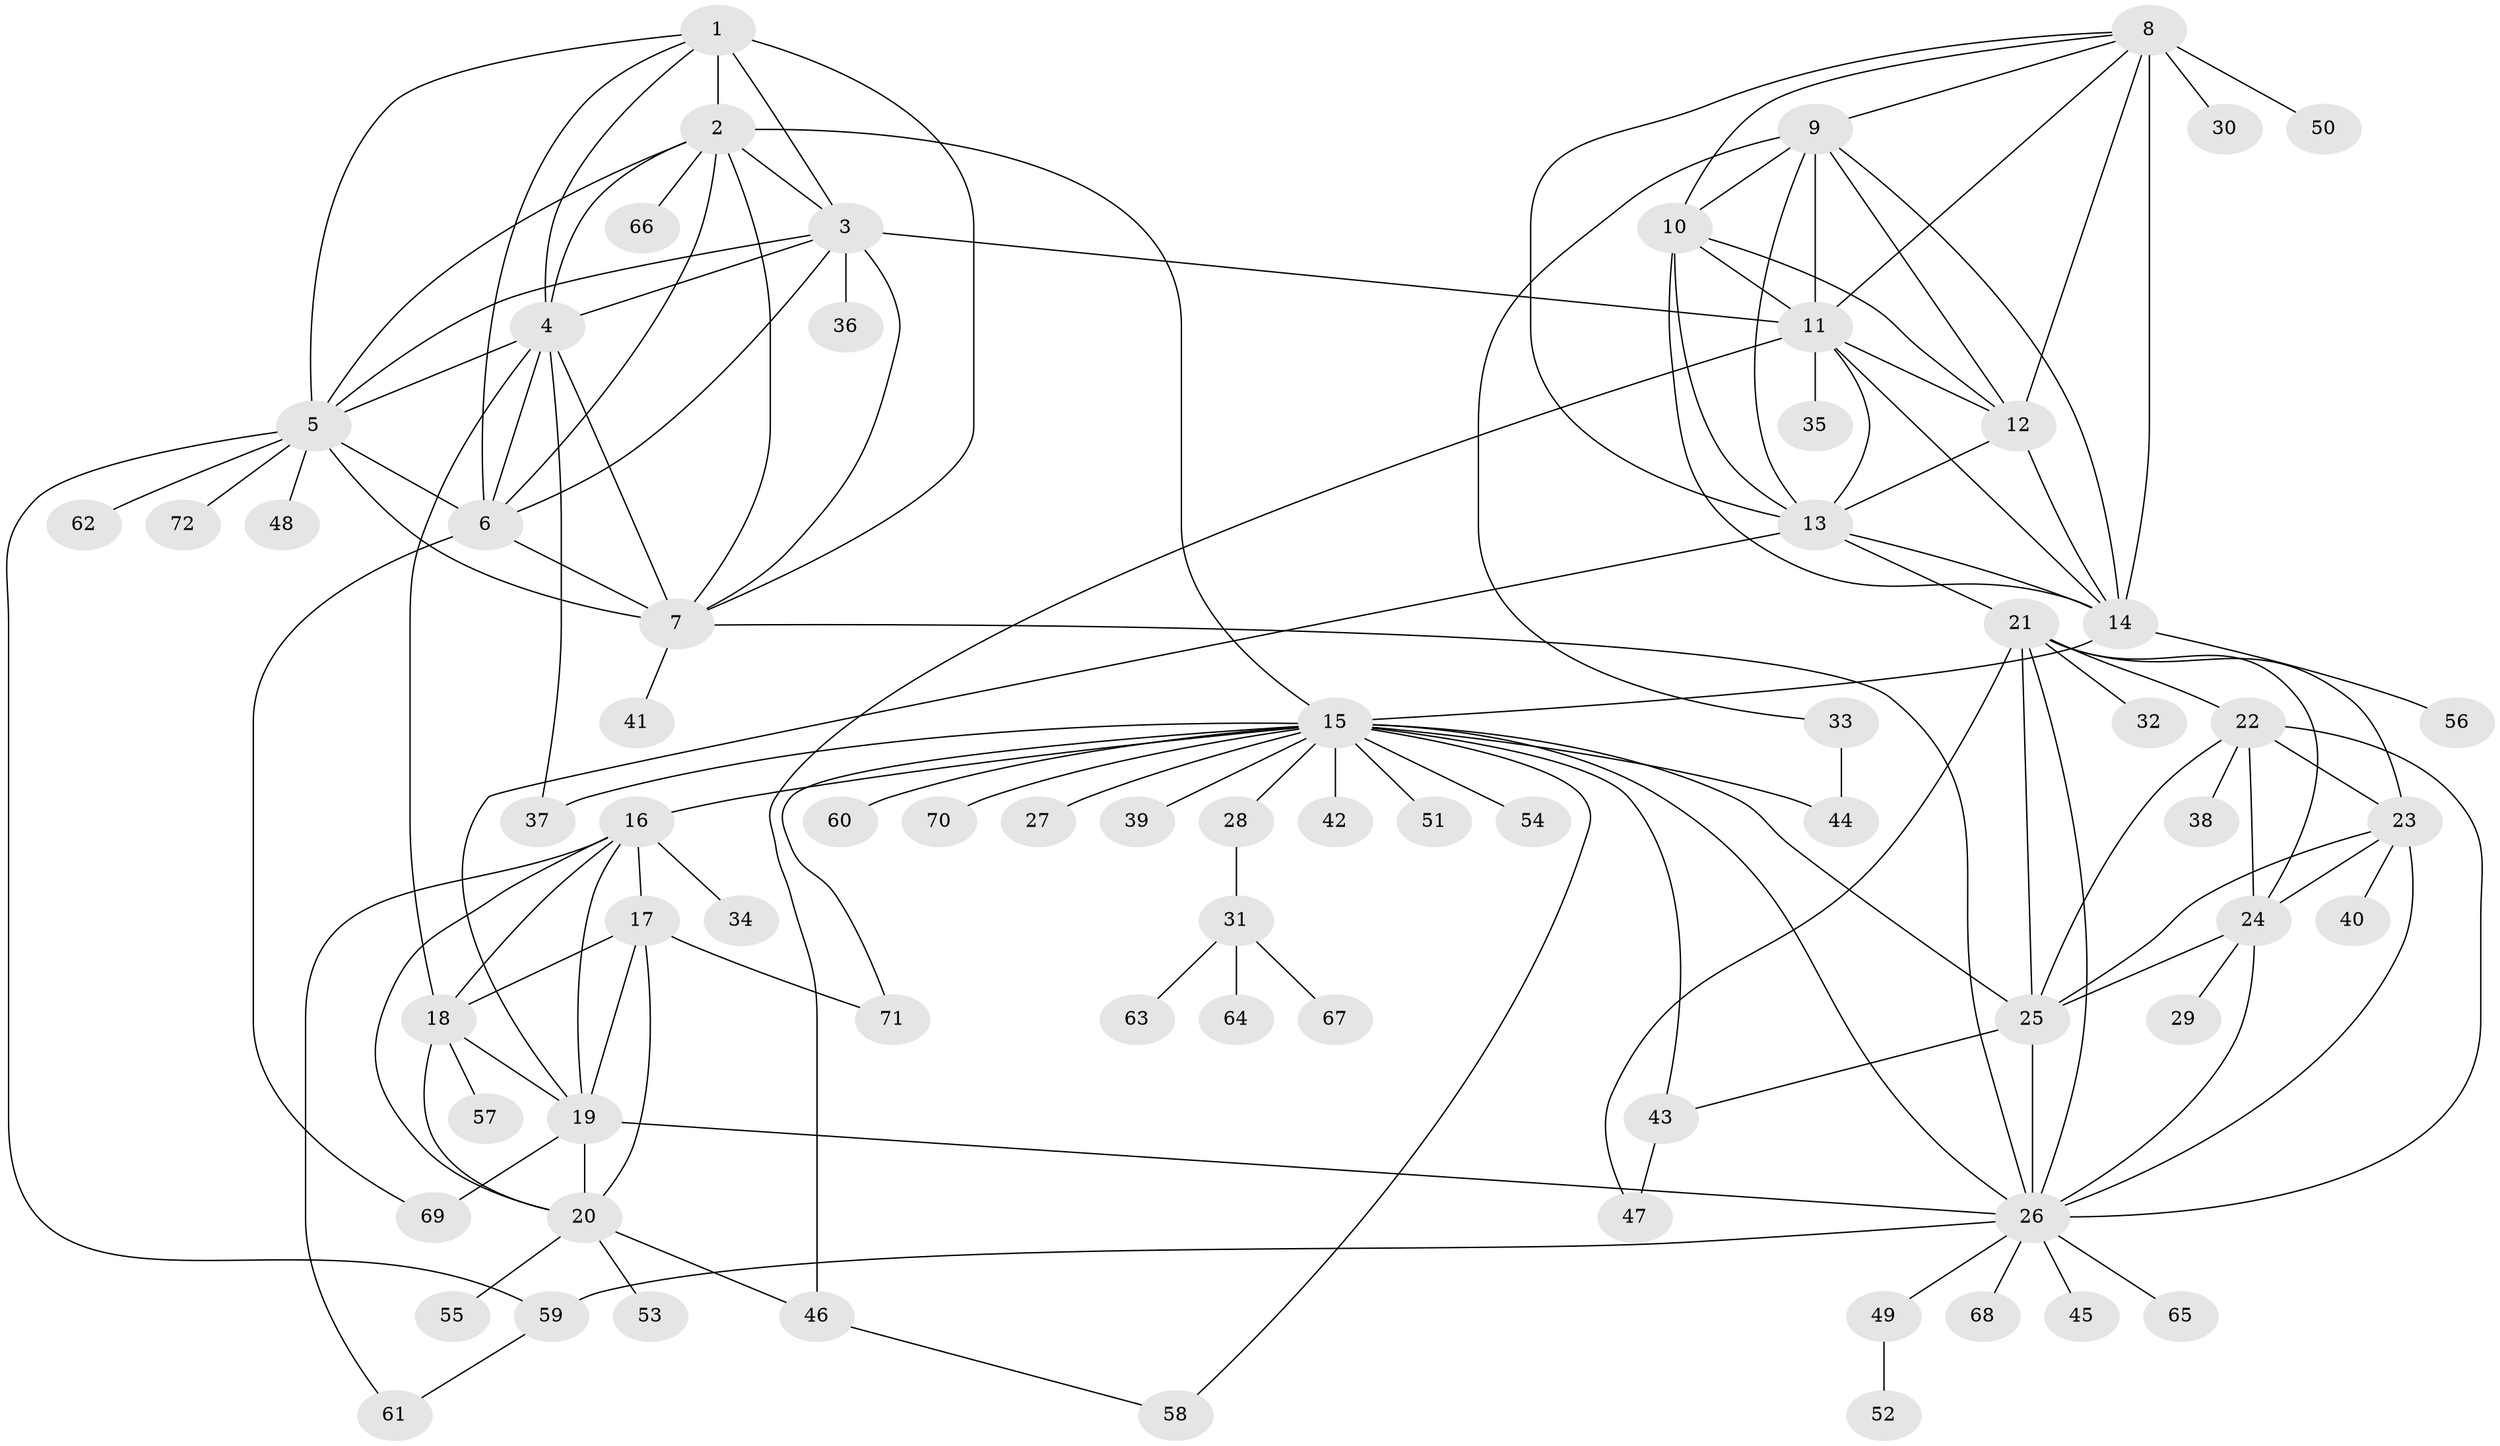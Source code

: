 // original degree distribution, {8: 0.06993006993006994, 9: 0.07692307692307693, 11: 0.027972027972027972, 12: 0.013986013986013986, 14: 0.013986013986013986, 6: 0.027972027972027972, 10: 0.006993006993006993, 16: 0.006993006993006993, 1: 0.5734265734265734, 2: 0.13286713286713286, 5: 0.006993006993006993, 4: 0.013986013986013986, 3: 0.027972027972027972}
// Generated by graph-tools (version 1.1) at 2025/37/03/09/25 02:37:30]
// undirected, 72 vertices, 134 edges
graph export_dot {
graph [start="1"]
  node [color=gray90,style=filled];
  1;
  2;
  3;
  4;
  5;
  6;
  7;
  8;
  9;
  10;
  11;
  12;
  13;
  14;
  15;
  16;
  17;
  18;
  19;
  20;
  21;
  22;
  23;
  24;
  25;
  26;
  27;
  28;
  29;
  30;
  31;
  32;
  33;
  34;
  35;
  36;
  37;
  38;
  39;
  40;
  41;
  42;
  43;
  44;
  45;
  46;
  47;
  48;
  49;
  50;
  51;
  52;
  53;
  54;
  55;
  56;
  57;
  58;
  59;
  60;
  61;
  62;
  63;
  64;
  65;
  66;
  67;
  68;
  69;
  70;
  71;
  72;
  1 -- 2 [weight=1.0];
  1 -- 3 [weight=2.0];
  1 -- 4 [weight=1.0];
  1 -- 5 [weight=1.0];
  1 -- 6 [weight=1.0];
  1 -- 7 [weight=1.0];
  2 -- 3 [weight=1.0];
  2 -- 4 [weight=1.0];
  2 -- 5 [weight=1.0];
  2 -- 6 [weight=1.0];
  2 -- 7 [weight=1.0];
  2 -- 15 [weight=1.0];
  2 -- 66 [weight=1.0];
  3 -- 4 [weight=1.0];
  3 -- 5 [weight=1.0];
  3 -- 6 [weight=1.0];
  3 -- 7 [weight=1.0];
  3 -- 11 [weight=1.0];
  3 -- 36 [weight=1.0];
  4 -- 5 [weight=1.0];
  4 -- 6 [weight=1.0];
  4 -- 7 [weight=1.0];
  4 -- 18 [weight=1.0];
  4 -- 37 [weight=1.0];
  5 -- 6 [weight=1.0];
  5 -- 7 [weight=1.0];
  5 -- 48 [weight=1.0];
  5 -- 59 [weight=1.0];
  5 -- 62 [weight=1.0];
  5 -- 72 [weight=1.0];
  6 -- 7 [weight=1.0];
  6 -- 69 [weight=1.0];
  7 -- 26 [weight=1.0];
  7 -- 41 [weight=1.0];
  8 -- 9 [weight=1.0];
  8 -- 10 [weight=1.0];
  8 -- 11 [weight=1.0];
  8 -- 12 [weight=1.0];
  8 -- 13 [weight=1.0];
  8 -- 14 [weight=1.0];
  8 -- 30 [weight=1.0];
  8 -- 50 [weight=4.0];
  9 -- 10 [weight=1.0];
  9 -- 11 [weight=1.0];
  9 -- 12 [weight=1.0];
  9 -- 13 [weight=1.0];
  9 -- 14 [weight=1.0];
  9 -- 33 [weight=1.0];
  10 -- 11 [weight=1.0];
  10 -- 12 [weight=2.0];
  10 -- 13 [weight=1.0];
  10 -- 14 [weight=1.0];
  11 -- 12 [weight=1.0];
  11 -- 13 [weight=1.0];
  11 -- 14 [weight=1.0];
  11 -- 35 [weight=5.0];
  11 -- 46 [weight=1.0];
  12 -- 13 [weight=1.0];
  12 -- 14 [weight=1.0];
  13 -- 14 [weight=1.0];
  13 -- 19 [weight=1.0];
  13 -- 21 [weight=1.0];
  14 -- 15 [weight=1.0];
  14 -- 56 [weight=1.0];
  15 -- 16 [weight=1.0];
  15 -- 25 [weight=1.0];
  15 -- 26 [weight=2.0];
  15 -- 27 [weight=2.0];
  15 -- 28 [weight=1.0];
  15 -- 37 [weight=1.0];
  15 -- 39 [weight=1.0];
  15 -- 42 [weight=4.0];
  15 -- 43 [weight=4.0];
  15 -- 44 [weight=1.0];
  15 -- 51 [weight=2.0];
  15 -- 54 [weight=1.0];
  15 -- 58 [weight=1.0];
  15 -- 60 [weight=1.0];
  15 -- 70 [weight=1.0];
  15 -- 71 [weight=1.0];
  16 -- 17 [weight=1.0];
  16 -- 18 [weight=1.0];
  16 -- 19 [weight=3.0];
  16 -- 20 [weight=1.0];
  16 -- 34 [weight=1.0];
  16 -- 61 [weight=1.0];
  17 -- 18 [weight=1.0];
  17 -- 19 [weight=3.0];
  17 -- 20 [weight=1.0];
  17 -- 71 [weight=1.0];
  18 -- 19 [weight=3.0];
  18 -- 20 [weight=1.0];
  18 -- 57 [weight=1.0];
  19 -- 20 [weight=3.0];
  19 -- 26 [weight=1.0];
  19 -- 69 [weight=1.0];
  20 -- 46 [weight=1.0];
  20 -- 53 [weight=1.0];
  20 -- 55 [weight=2.0];
  21 -- 22 [weight=1.0];
  21 -- 23 [weight=1.0];
  21 -- 24 [weight=1.0];
  21 -- 25 [weight=2.0];
  21 -- 26 [weight=1.0];
  21 -- 32 [weight=2.0];
  21 -- 47 [weight=1.0];
  22 -- 23 [weight=1.0];
  22 -- 24 [weight=1.0];
  22 -- 25 [weight=2.0];
  22 -- 26 [weight=1.0];
  22 -- 38 [weight=2.0];
  23 -- 24 [weight=1.0];
  23 -- 25 [weight=2.0];
  23 -- 26 [weight=1.0];
  23 -- 40 [weight=2.0];
  24 -- 25 [weight=2.0];
  24 -- 26 [weight=1.0];
  24 -- 29 [weight=1.0];
  25 -- 26 [weight=2.0];
  25 -- 43 [weight=1.0];
  26 -- 45 [weight=1.0];
  26 -- 49 [weight=1.0];
  26 -- 59 [weight=1.0];
  26 -- 65 [weight=1.0];
  26 -- 68 [weight=1.0];
  28 -- 31 [weight=1.0];
  31 -- 63 [weight=1.0];
  31 -- 64 [weight=1.0];
  31 -- 67 [weight=1.0];
  33 -- 44 [weight=2.0];
  43 -- 47 [weight=1.0];
  46 -- 58 [weight=1.0];
  49 -- 52 [weight=1.0];
  59 -- 61 [weight=1.0];
}
